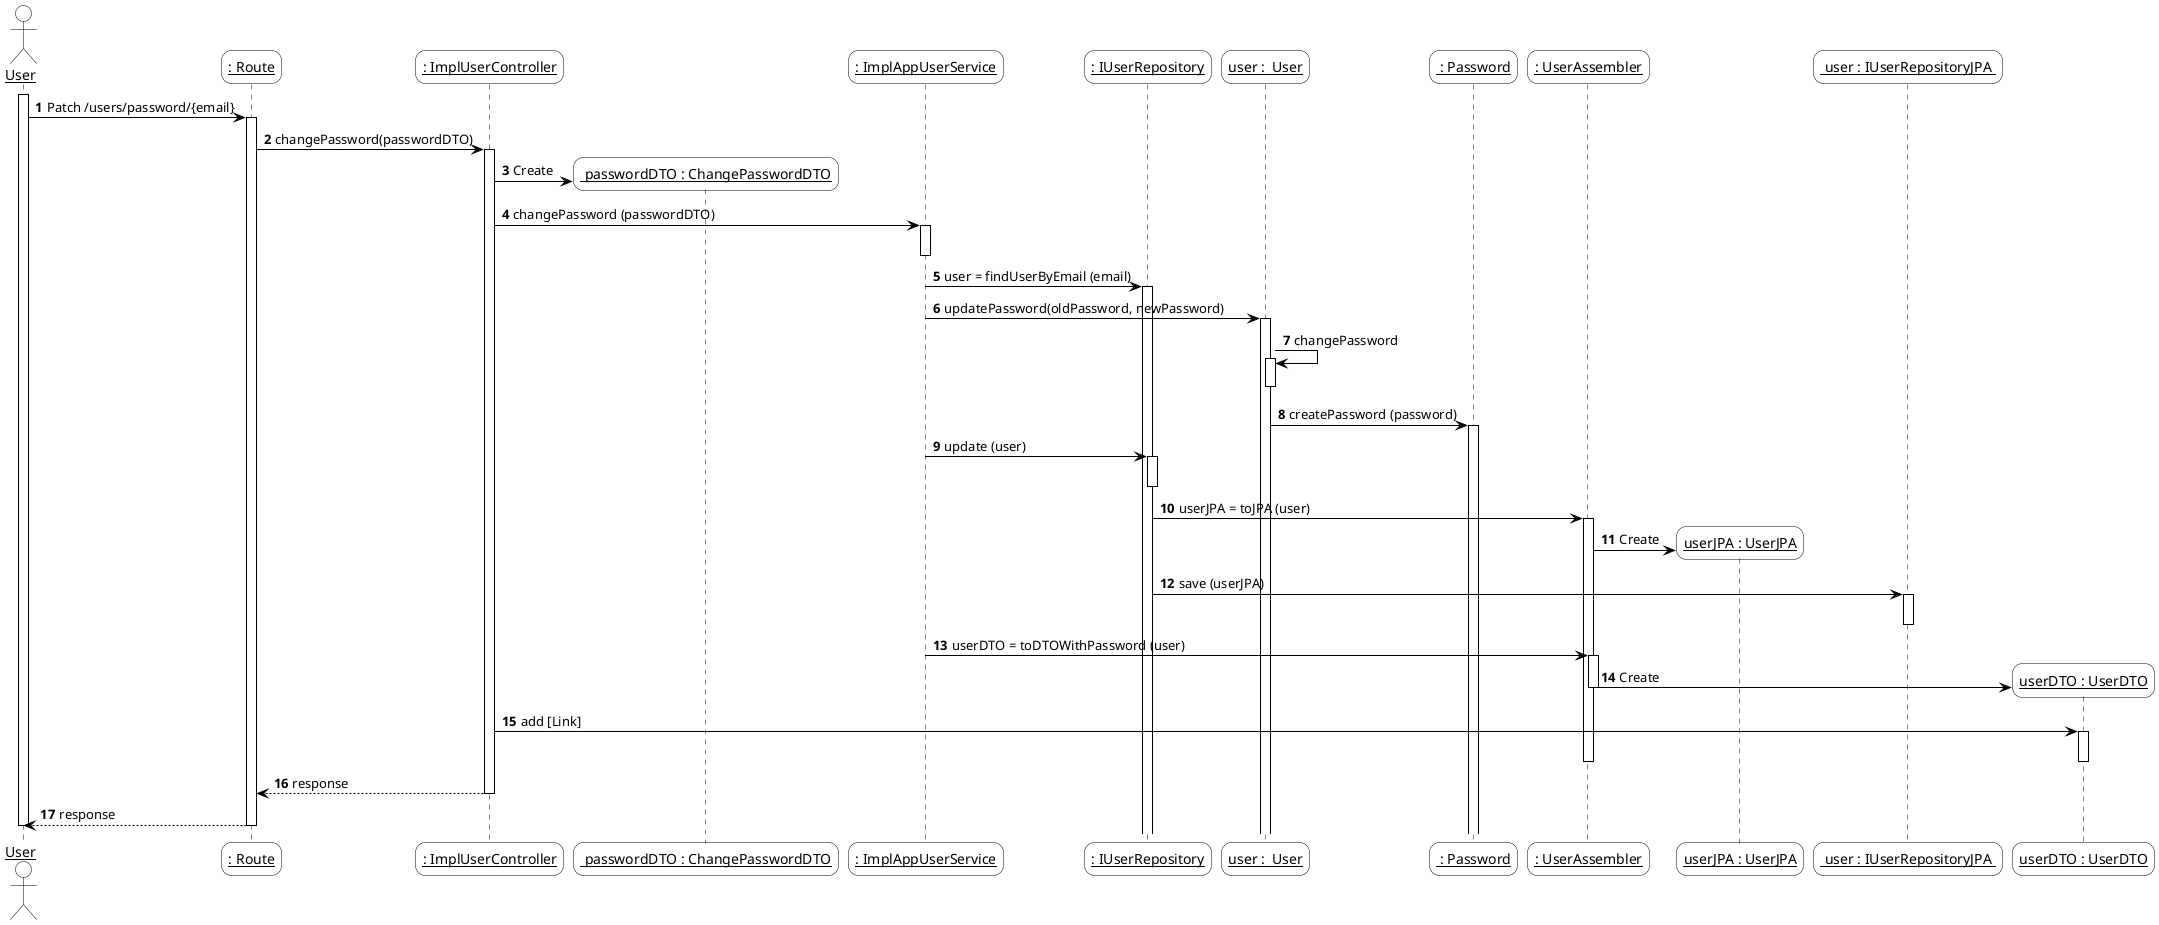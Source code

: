 @startuml
'https://plantuml.com/class-diagram
@startuml
'https://plantuml.com/sequence-diagramskinparam sequenceArrowThickness 2
skinparam roundcorner 20
skinparam maxmessagesize 0
skinparam sequenceParticipant underline
skinparam sequence {
ArrowColor black
ActorBorderColor #black
LifeLineBorderColor black
LifeLineBackgroundColor white
ParticipantBorderColor black
ParticipantBackgroundColor #transparent
ParticipantFontName Aapex
ParticipantFontSize 14
ParticipantFontColor black
ActorBackgroundColor #transparent
ActorFontColor black
ActorFontSize 14
ActorFontName Aapex
}

autonumber
autoactivate on

actor "User" as User

activate "User"
User -> ": Route" : Patch /users/password/{email}

": Route" -> ": ImplUserController" :  changePassword(passwordDTO)

": ImplUserController" -> " passwordDTO : ChangePasswordDTO" ** : Create

": ImplUserController" -> ": ImplAppUserService" : changePassword (passwordDTO)

deactivate

": ImplAppUserService" -> ": IUserRepository" : user = findUserByEmail (email)

": ImplAppUserService" -> "user :  User" : updatePassword(oldPassword, newPassword)

"user :  User" -> "user :  User" ++-- : changePassword

"user :  User" -> " : Password" : createPassword (password)

": ImplAppUserService" -> ": IUserRepository" : update (user)

deactivate

": IUserRepository" -> ": UserAssembler" : userJPA = toJPA (user)

": UserAssembler" -> "userJPA : UserJPA" ** : Create

": IUserRepository" ->  " user : IUserRepositoryJPA " : save (userJPA)

deactivate

": ImplAppUserService" -> ": UserAssembler" : userDTO = toDTOWithPassword (user)

": UserAssembler" -> "userDTO : UserDTO" ** : Create

deactivate

": ImplUserController" -> "userDTO : UserDTO" : add [Link]
deactivate

deactivate

": ImplUserController" --> ": Route" : response
deactivate ": ImplUserController"

": Route" --> User : response
deactivate ": Route"

deactivate User
@enduml
